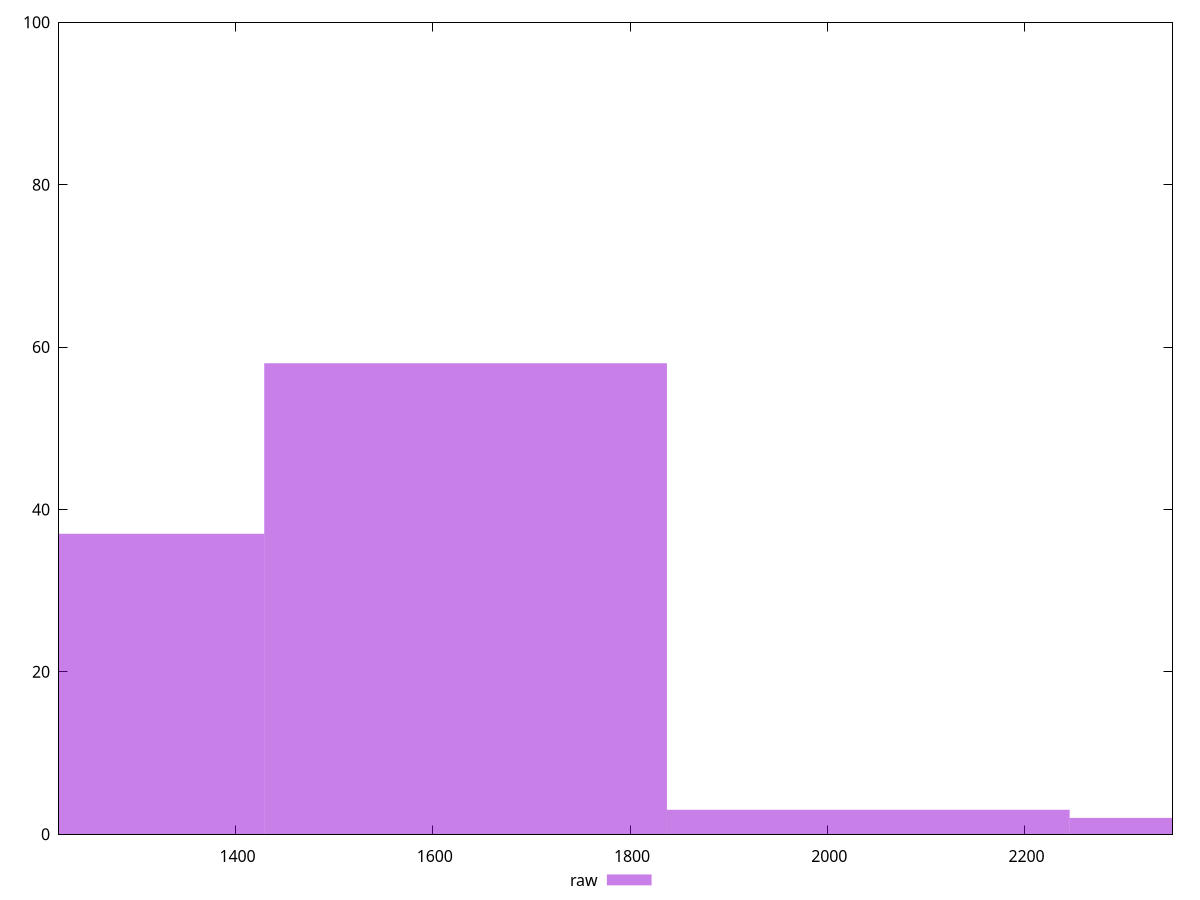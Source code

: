 reset

$raw <<EOF
1633.2390971412322 58
2041.5488714265402 3
1224.929322855924 37
2449.858645711848 2
EOF

set key outside below
set boxwidth 408.30977428530804
set xrange [1221:2350]
set yrange [0:100]
set trange [0:100]
set style fill transparent solid 0.5 noborder
set terminal svg size 640, 490 enhanced background rgb 'white'
set output "reports/report_00027_2021-02-24T12-40-31.850Z/uses-rel-preload/samples/music/raw/histogram.svg"

plot $raw title "raw" with boxes

reset
